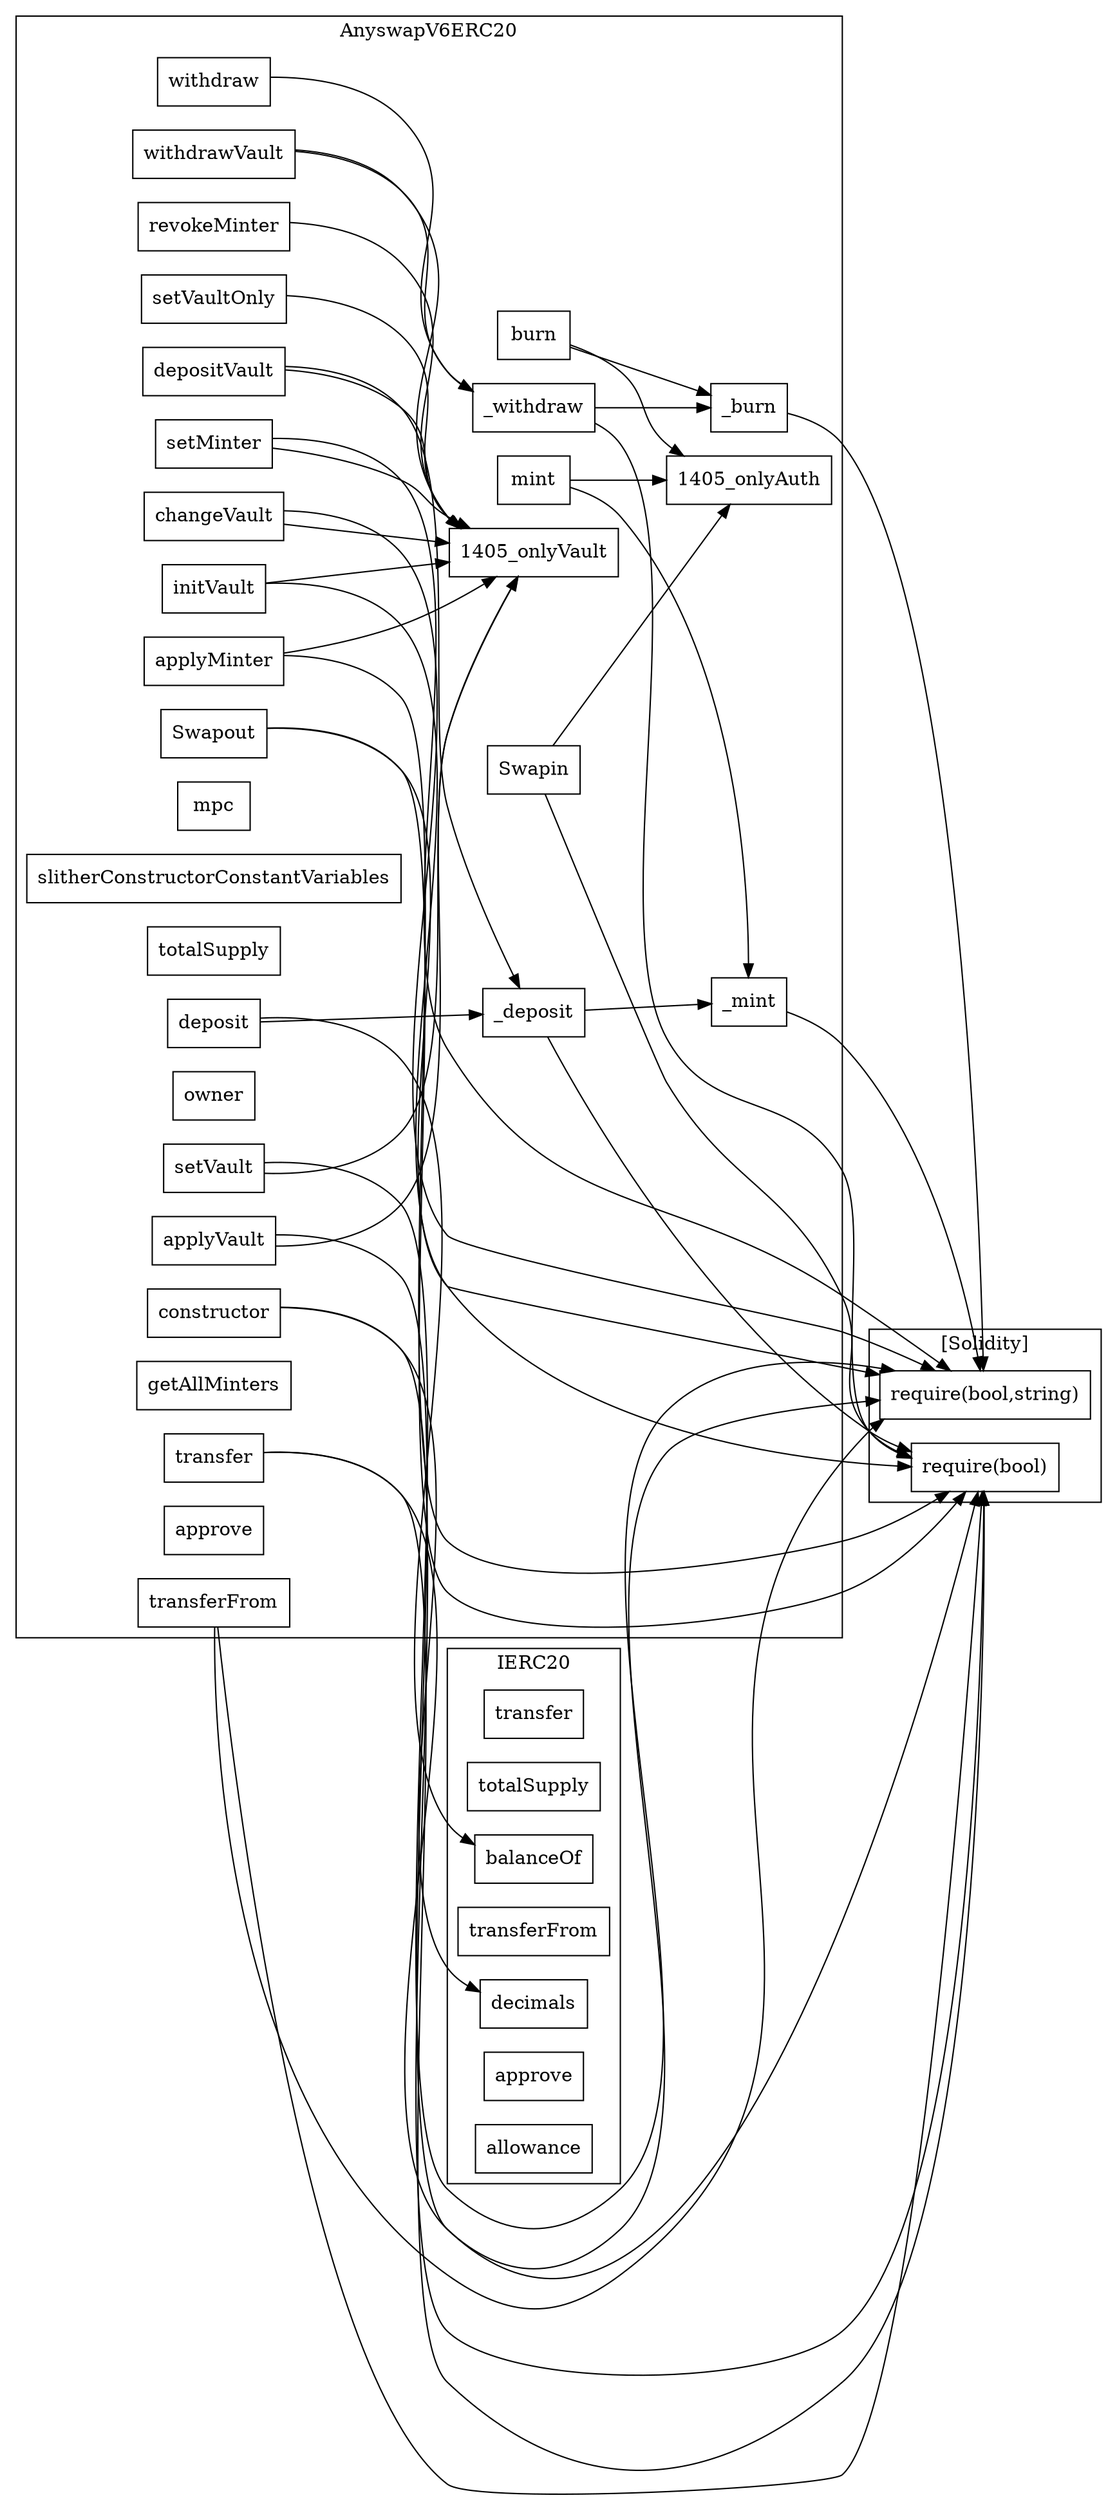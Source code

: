 strict digraph {
rankdir="LR"
node [shape=box]
subgraph cluster_74_IERC20 {
label = "IERC20"
"74_transfer" [label="transfer"]
"74_totalSupply" [label="totalSupply"]
"74_balanceOf" [label="balanceOf"]
"74_transferFrom" [label="transferFrom"]
"74_decimals" [label="decimals"]
"74_approve" [label="approve"]
"74_allowance" [label="allowance"]
}subgraph cluster_1405_AnyswapV6ERC20 {
label = "AnyswapV6ERC20"
"1405__deposit" [label="_deposit"]
"1405__mint" [label="_mint"]
"1405_setMinter" [label="setMinter"]
"1405_Swapout" [label="Swapout"]
"1405_depositVault" [label="depositVault"]
"1405_initVault" [label="initVault"]
"1405_applyMinter" [label="applyMinter"]
"1405_setVaultOnly" [label="setVaultOnly"]
"1405_changeVault" [label="changeVault"]
"1405_constructor" [label="constructor"]
"1405_applyVault" [label="applyVault"]
"1405_mint" [label="mint"]
"1405_burn" [label="burn"]
"1405_withdraw" [label="withdraw"]
"1405_mpc" [label="mpc"]
"1405_slitherConstructorConstantVariables" [label="slitherConstructorConstantVariables"]
"1405__withdraw" [label="_withdraw"]
"1405_totalSupply" [label="totalSupply"]
"1405_transfer" [label="transfer"]
"1405_owner" [label="owner"]
"1405_Swapin" [label="Swapin"]
"1405_revokeMinter" [label="revokeMinter"]
"1405_deposit" [label="deposit"]
"1405_withdrawVault" [label="withdrawVault"]
"1405_getAllMinters" [label="getAllMinters"]
"1405__burn" [label="_burn"]
"1405_setVault" [label="setVault"]
"1405_approve" [label="approve"]
"1405_transferFrom" [label="transferFrom"]
"1405_burn" -> "1405_onlyAuth"
"1405_depositVault" -> "1405_onlyVault"
"1405_withdrawVault" -> "1405__withdraw"
"1405_applyVault" -> "1405_onlyVault"
"1405_mint" -> "1405_onlyAuth"
"1405_deposit" -> "1405__deposit"
"1405_revokeMinter" -> "1405_onlyVault"
"1405_burn" -> "1405__burn"
"1405_initVault" -> "1405_onlyVault"
"1405_setMinter" -> "1405_onlyVault"
"1405_setVaultOnly" -> "1405_onlyVault"
"1405__withdraw" -> "1405__burn"
"1405_Swapin" -> "1405_onlyAuth"
"1405_mint" -> "1405__mint"
"1405_setVault" -> "1405_onlyVault"
"1405__deposit" -> "1405__mint"
"1405_changeVault" -> "1405_onlyVault"
"1405_withdrawVault" -> "1405_onlyVault"
"1405_withdraw" -> "1405__withdraw"
"1405_applyMinter" -> "1405_onlyVault"
"1405_depositVault" -> "1405__deposit"
}subgraph cluster_solidity {
label = "[Solidity]"
"require(bool,string)" 
"require(bool)" 
"1405_applyVault" -> "require(bool)"
"1405_transferFrom" -> "require(bool)"
"1405_Swapout" -> "require(bool,string)"
"1405_setMinter" -> "require(bool,string)"
"1405_Swapin" -> "require(bool)"
"1405__mint" -> "require(bool,string)"
"1405__deposit" -> "require(bool)"
"1405_Swapout" -> "require(bool)"
"1405_transfer" -> "require(bool,string)"
"1405__withdraw" -> "require(bool)"
"1405_constructor" -> "require(bool)"
"1405_applyMinter" -> "require(bool)"
"1405_initVault" -> "require(bool)"
"1405_transferFrom" -> "require(bool,string)"
"1405__burn" -> "require(bool,string)"
"1405_changeVault" -> "require(bool,string)"
"1405_setVault" -> "require(bool,string)"
"1405_transfer" -> "require(bool)"
}"1405_constructor" -> "74_decimals"
"1405_deposit" -> "74_balanceOf"
}